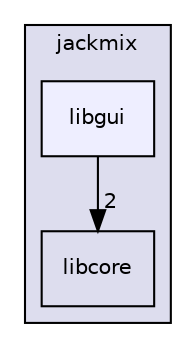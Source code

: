 digraph "libgui" {
  compound=true
  node [ fontsize="10", fontname="Helvetica"];
  edge [ labelfontsize="10", labelfontname="Helvetica"];
  subgraph clusterdir_7c0bbce4cd396a4571ea5c6cec9a50e0 {
    graph [ bgcolor="#ddddee", pencolor="black", label="jackmix" fontname="Helvetica", fontsize="10", URL="dir_7c0bbce4cd396a4571ea5c6cec9a50e0.html"]
  dir_25cec6d452541f07d11c957df3be294b [shape=box label="libcore" URL="dir_25cec6d452541f07d11c957df3be294b.html"];
  dir_ce52b5846c29bdd7bdc71d544c3994c8 [shape=box, label="libgui", style="filled", fillcolor="#eeeeff", pencolor="black", URL="dir_ce52b5846c29bdd7bdc71d544c3994c8.html"];
  }
  dir_ce52b5846c29bdd7bdc71d544c3994c8->dir_25cec6d452541f07d11c957df3be294b [headlabel="2", labeldistance=1.5 headhref="dir_000001_000003.html"];
}

